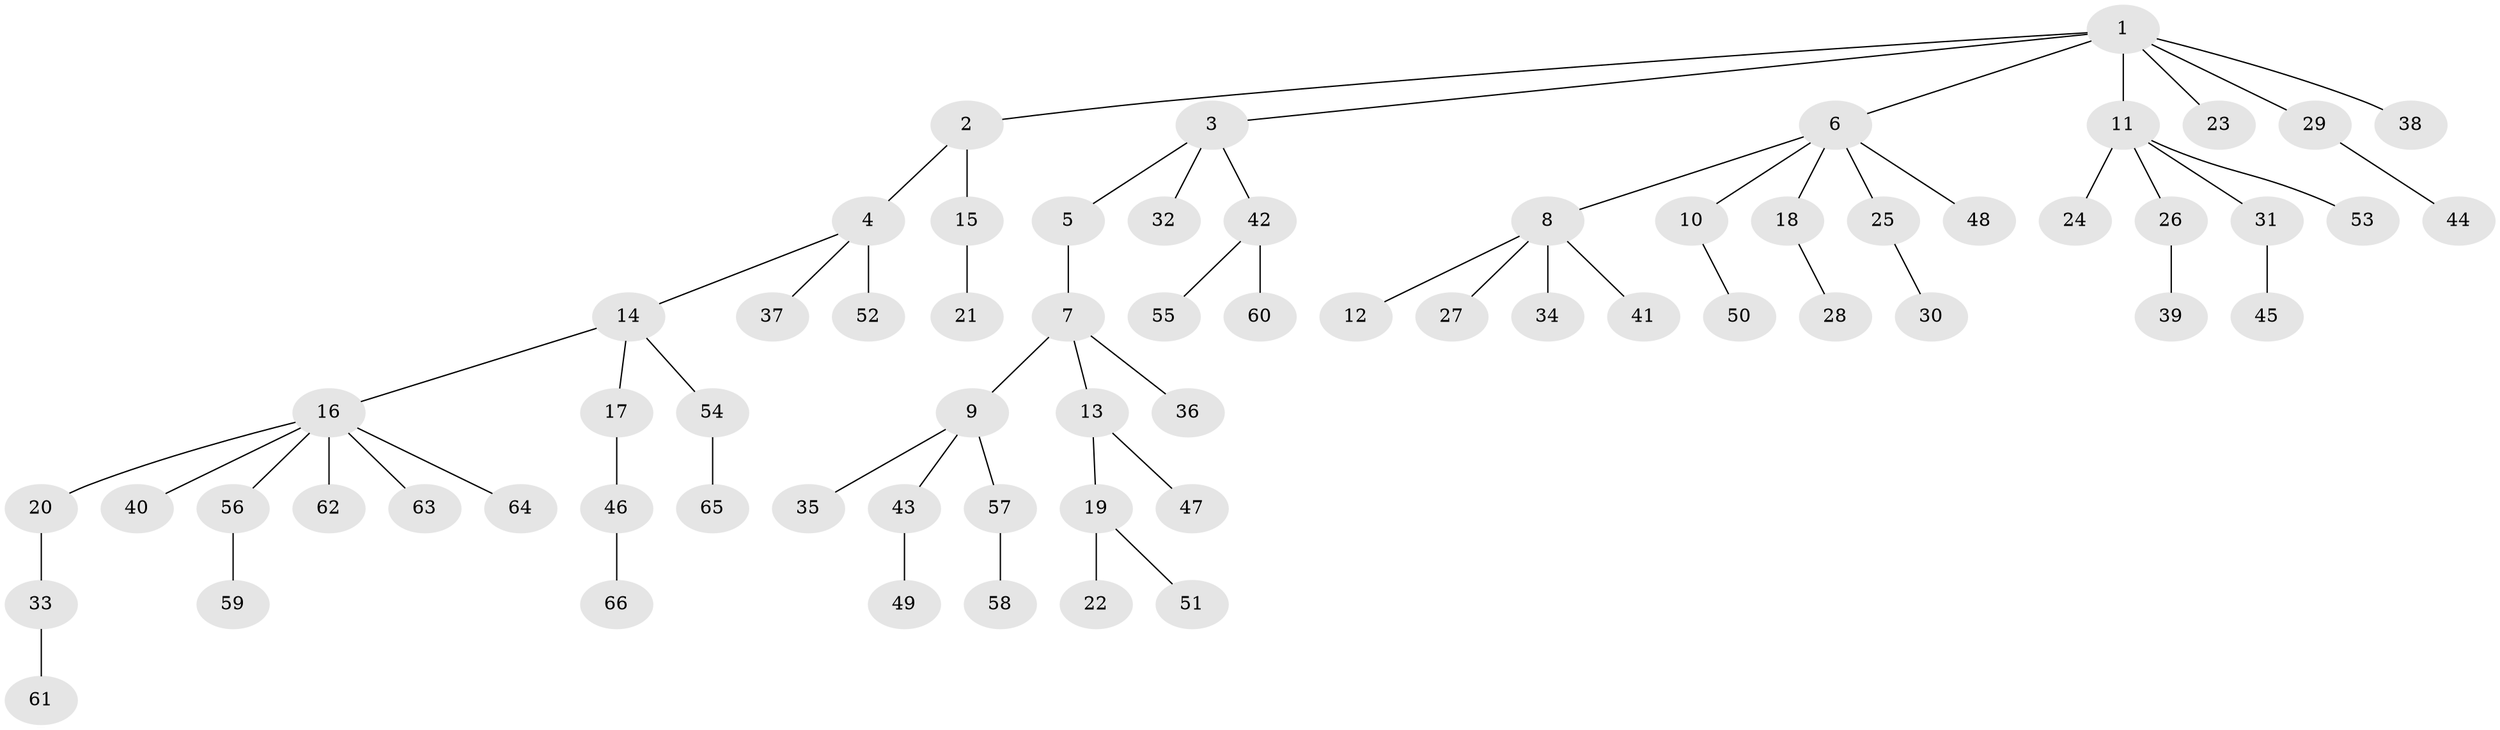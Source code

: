// coarse degree distribution, {6: 0.041666666666666664, 3: 0.14583333333333334, 2: 0.16666666666666666, 5: 0.041666666666666664, 1: 0.5625, 4: 0.041666666666666664}
// Generated by graph-tools (version 1.1) at 2025/51/03/04/25 22:51:55]
// undirected, 66 vertices, 65 edges
graph export_dot {
  node [color=gray90,style=filled];
  1;
  2;
  3;
  4;
  5;
  6;
  7;
  8;
  9;
  10;
  11;
  12;
  13;
  14;
  15;
  16;
  17;
  18;
  19;
  20;
  21;
  22;
  23;
  24;
  25;
  26;
  27;
  28;
  29;
  30;
  31;
  32;
  33;
  34;
  35;
  36;
  37;
  38;
  39;
  40;
  41;
  42;
  43;
  44;
  45;
  46;
  47;
  48;
  49;
  50;
  51;
  52;
  53;
  54;
  55;
  56;
  57;
  58;
  59;
  60;
  61;
  62;
  63;
  64;
  65;
  66;
  1 -- 2;
  1 -- 3;
  1 -- 6;
  1 -- 11;
  1 -- 23;
  1 -- 29;
  1 -- 38;
  2 -- 4;
  2 -- 15;
  3 -- 5;
  3 -- 32;
  3 -- 42;
  4 -- 14;
  4 -- 37;
  4 -- 52;
  5 -- 7;
  6 -- 8;
  6 -- 10;
  6 -- 18;
  6 -- 25;
  6 -- 48;
  7 -- 9;
  7 -- 13;
  7 -- 36;
  8 -- 12;
  8 -- 27;
  8 -- 34;
  8 -- 41;
  9 -- 35;
  9 -- 43;
  9 -- 57;
  10 -- 50;
  11 -- 24;
  11 -- 26;
  11 -- 31;
  11 -- 53;
  13 -- 19;
  13 -- 47;
  14 -- 16;
  14 -- 17;
  14 -- 54;
  15 -- 21;
  16 -- 20;
  16 -- 40;
  16 -- 56;
  16 -- 62;
  16 -- 63;
  16 -- 64;
  17 -- 46;
  18 -- 28;
  19 -- 22;
  19 -- 51;
  20 -- 33;
  25 -- 30;
  26 -- 39;
  29 -- 44;
  31 -- 45;
  33 -- 61;
  42 -- 55;
  42 -- 60;
  43 -- 49;
  46 -- 66;
  54 -- 65;
  56 -- 59;
  57 -- 58;
}
